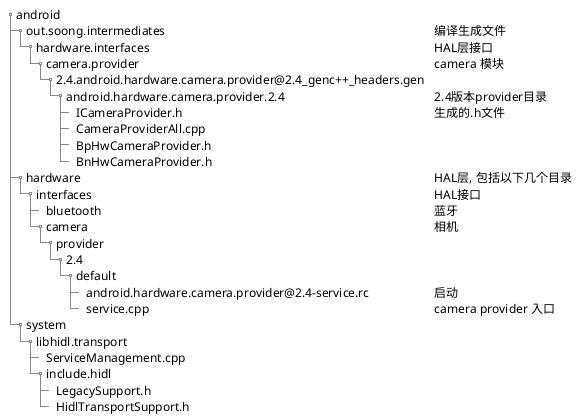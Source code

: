 @startsalt
{
{T
+ android

' out ==
++ out.soong.intermediates| 编译生成文件
+++ hardware.interfaces| HAL层接口
++++ camera.provider| camera 模块
+++++ 2.4.android.hardware.camera.provider@2.4_genc++_headers.gen
++++++ android.hardware.camera.provider.2.4| 2.4版本provider目录
+++++++ ICameraProvider.h| 生成的.h文件
+++++++ CameraProviderAll.cpp
+++++++ BpHwCameraProvider.h
+++++++ BnHwCameraProvider.h

' hardware ===
++ hardware|  HAL层, 包括以下几个目录

' hardware === interfaces
+++ interfaces| HAL接口
++++ bluetooth| 蓝牙
++++ camera| 相机
+++++ provider
++++++ 2.4
+++++++ default
++++++++ android.hardware.camera.provider@2.4-service.rc| 启动
++++++++ service.cpp| camera provider 入口

++ system
+++ libhidl.transport
++++ ServiceManagement.cpp
++++ include.hidl
+++++ LegacySupport.h
+++++ HidlTransportSupport.h

}
}
@endsalt